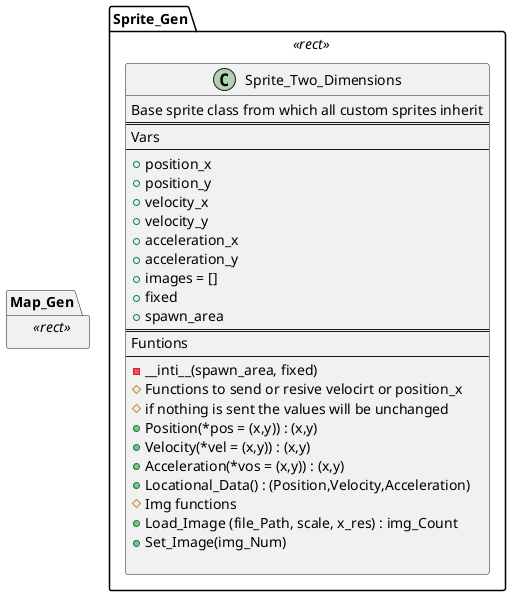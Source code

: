 simple UML example
used PlantUML can info can be found at the following link:
http://plantuml.com/class-diagram

@startuml

package Sprite_Gen <<rect>> {
  class Sprite_Two_Dimensions {
    Base sprite class from which all custom sprites inherit
    ==
    Vars
    --
    + position_x
    + position_y
    + velocity_x
    + velocity_y
    + acceleration_x
    + acceleration_y
    + images = []
    + fixed
    + spawn_area
    ==
    Funtions
    --
    - __inti__(spawn_area, fixed)
    # Functions to send or resive velocirt or position_x
    # if nothing is sent the values will be unchanged
    + Position(*pos = (x,y)) : (x,y)
    + Velocity(*vel = (x,y)) : (x,y)
    + Acceleration(*vos = (x,y)) : (x,y)
    + Locational_Data() : (Position,Velocity,Acceleration)
    #Img functions
    + Load_Image (file_Path, scale, x_res) : img_Count
    + Set_Image(img_Num)

  }
}

package Map_Gen <<rect>> {
  

}
@enduml
